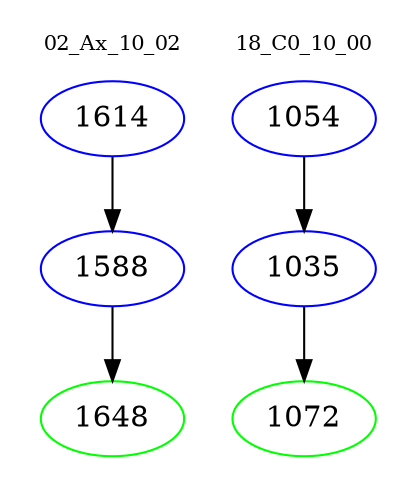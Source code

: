 digraph{
subgraph cluster_0 {
color = white
label = "02_Ax_10_02";
fontsize=10;
T0_1614 [label="1614", color="blue"]
T0_1614 -> T0_1588 [color="black"]
T0_1588 [label="1588", color="blue"]
T0_1588 -> T0_1648 [color="black"]
T0_1648 [label="1648", color="green"]
}
subgraph cluster_1 {
color = white
label = "18_C0_10_00";
fontsize=10;
T1_1054 [label="1054", color="blue"]
T1_1054 -> T1_1035 [color="black"]
T1_1035 [label="1035", color="blue"]
T1_1035 -> T1_1072 [color="black"]
T1_1072 [label="1072", color="green"]
}
}
